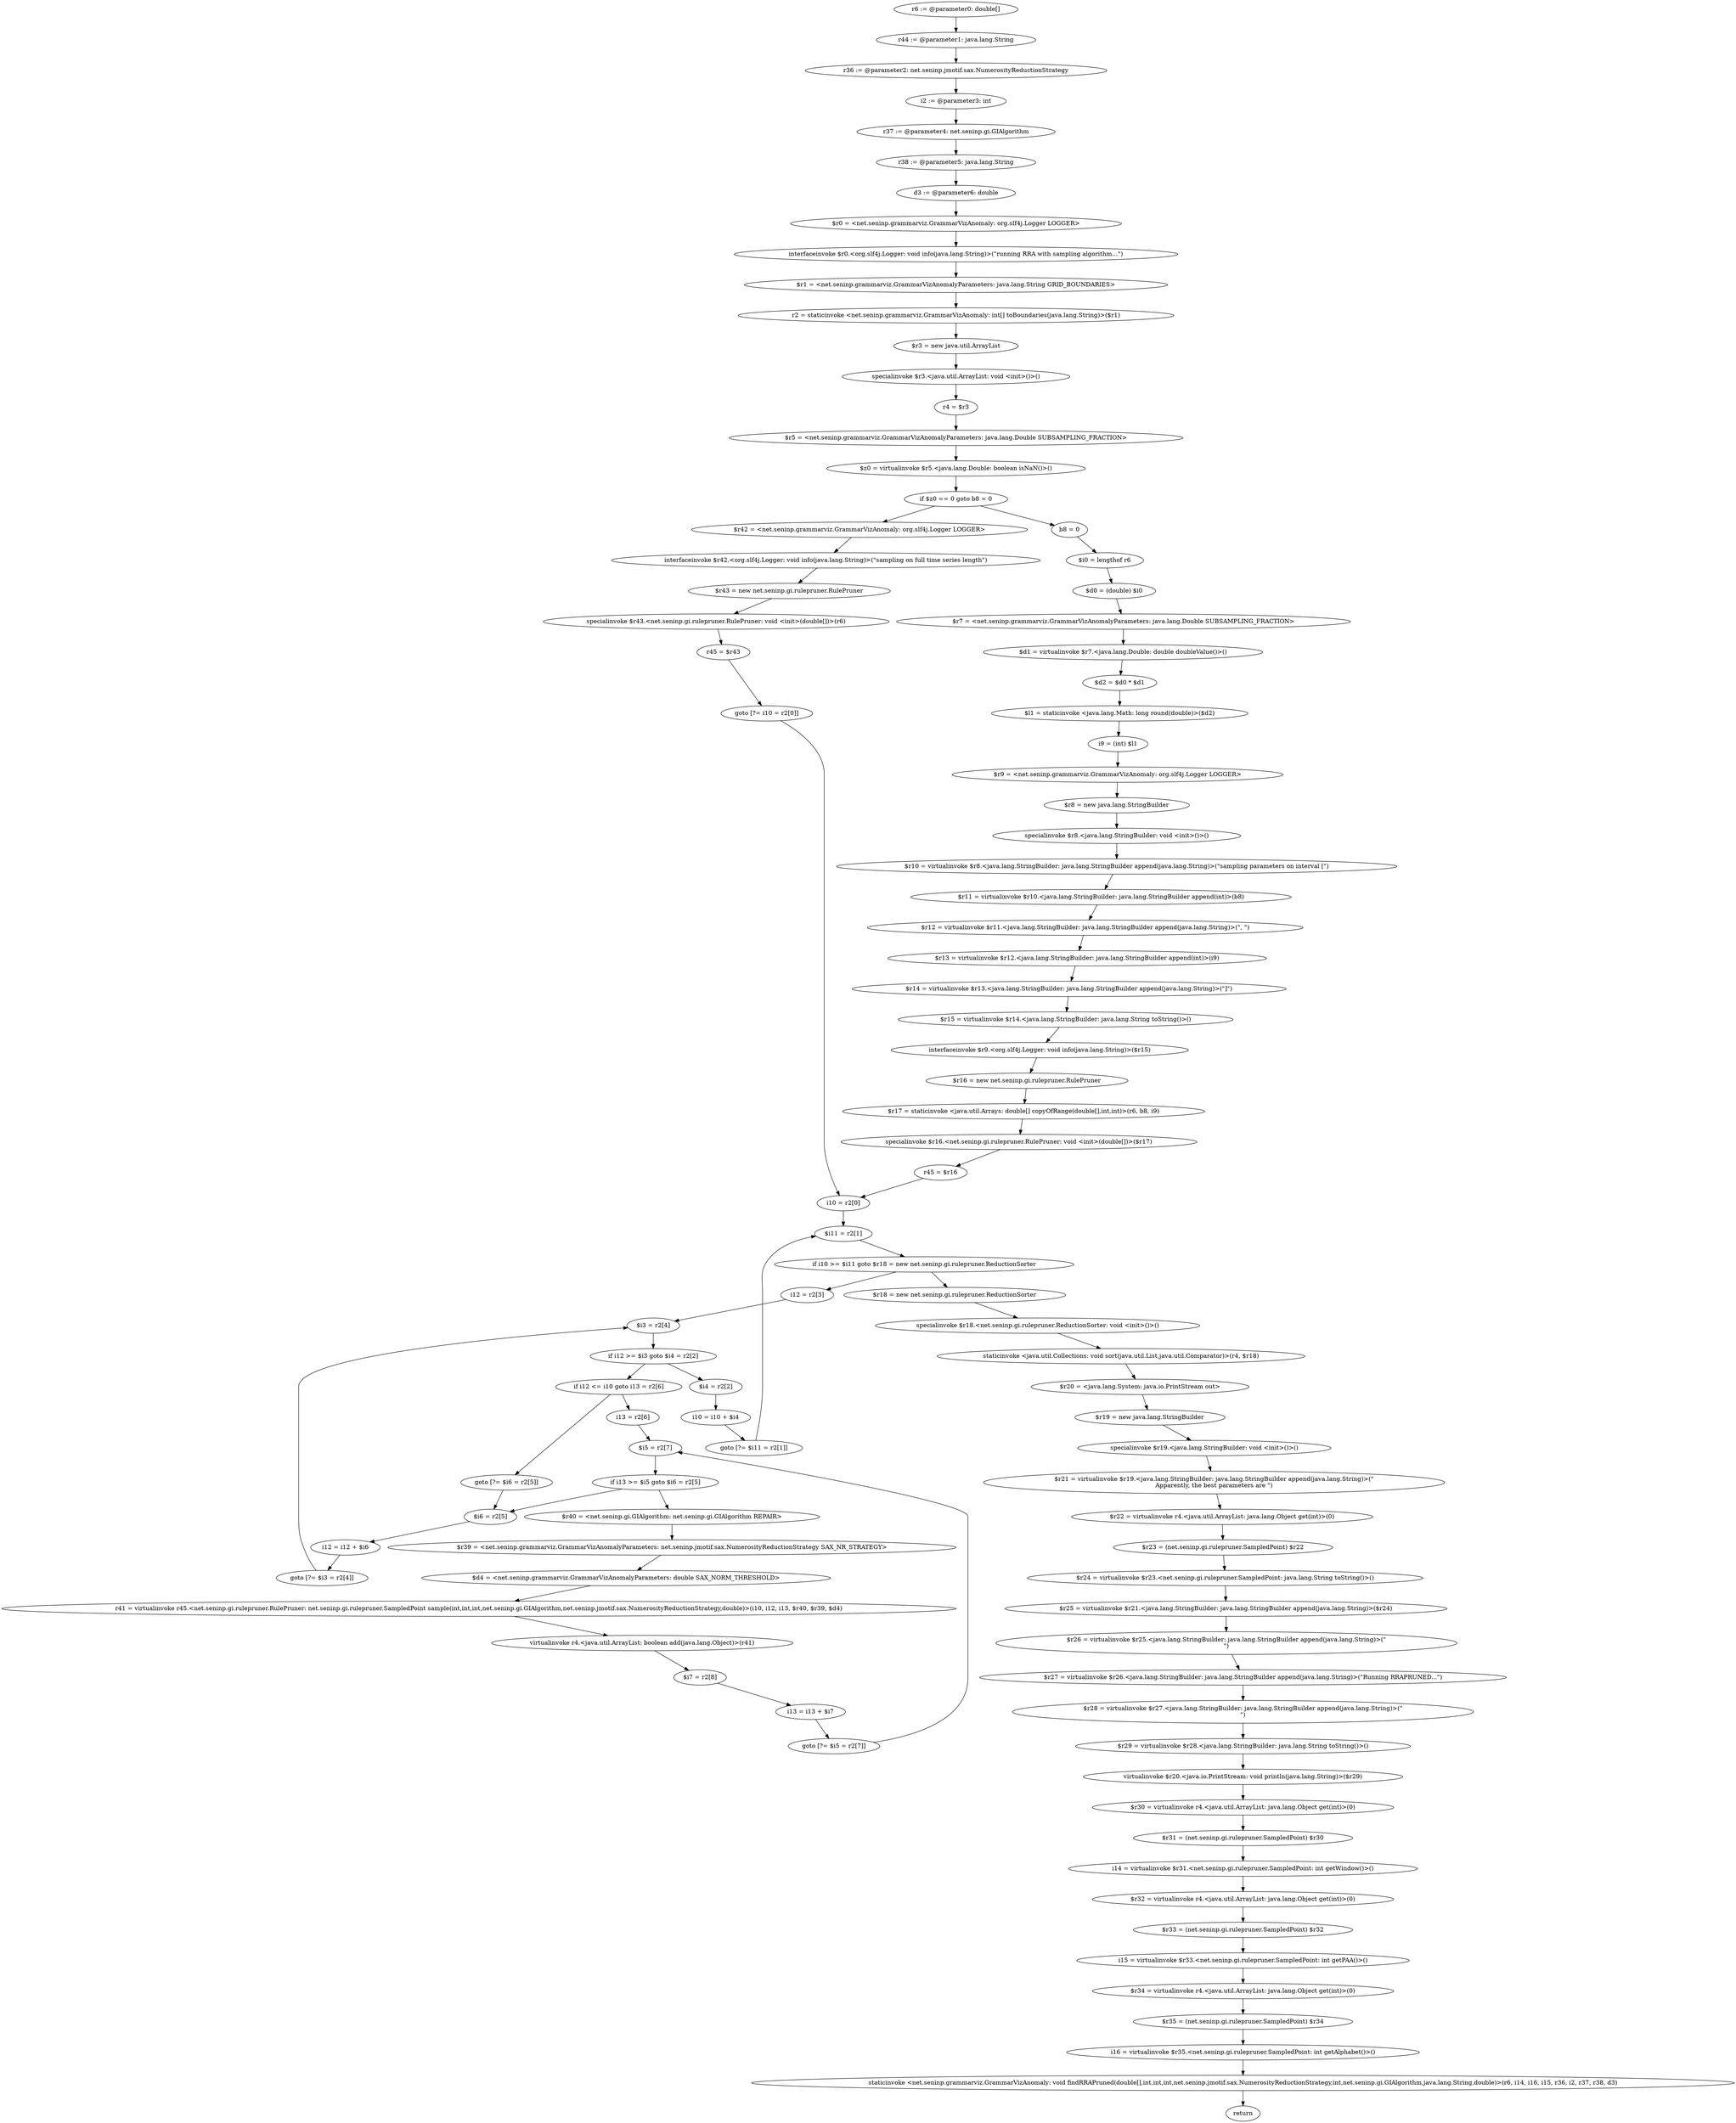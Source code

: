 digraph "unitGraph" {
    "r6 := @parameter0: double[]"
    "r44 := @parameter1: java.lang.String"
    "r36 := @parameter2: net.seninp.jmotif.sax.NumerosityReductionStrategy"
    "i2 := @parameter3: int"
    "r37 := @parameter4: net.seninp.gi.GIAlgorithm"
    "r38 := @parameter5: java.lang.String"
    "d3 := @parameter6: double"
    "$r0 = <net.seninp.grammarviz.GrammarVizAnomaly: org.slf4j.Logger LOGGER>"
    "interfaceinvoke $r0.<org.slf4j.Logger: void info(java.lang.String)>(\"running RRA with sampling algorithm...\")"
    "$r1 = <net.seninp.grammarviz.GrammarVizAnomalyParameters: java.lang.String GRID_BOUNDARIES>"
    "r2 = staticinvoke <net.seninp.grammarviz.GrammarVizAnomaly: int[] toBoundaries(java.lang.String)>($r1)"
    "$r3 = new java.util.ArrayList"
    "specialinvoke $r3.<java.util.ArrayList: void <init>()>()"
    "r4 = $r3"
    "$r5 = <net.seninp.grammarviz.GrammarVizAnomalyParameters: java.lang.Double SUBSAMPLING_FRACTION>"
    "$z0 = virtualinvoke $r5.<java.lang.Double: boolean isNaN()>()"
    "if $z0 == 0 goto b8 = 0"
    "$r42 = <net.seninp.grammarviz.GrammarVizAnomaly: org.slf4j.Logger LOGGER>"
    "interfaceinvoke $r42.<org.slf4j.Logger: void info(java.lang.String)>(\"sampling on full time series length\")"
    "$r43 = new net.seninp.gi.rulepruner.RulePruner"
    "specialinvoke $r43.<net.seninp.gi.rulepruner.RulePruner: void <init>(double[])>(r6)"
    "r45 = $r43"
    "goto [?= i10 = r2[0]]"
    "b8 = 0"
    "$i0 = lengthof r6"
    "$d0 = (double) $i0"
    "$r7 = <net.seninp.grammarviz.GrammarVizAnomalyParameters: java.lang.Double SUBSAMPLING_FRACTION>"
    "$d1 = virtualinvoke $r7.<java.lang.Double: double doubleValue()>()"
    "$d2 = $d0 * $d1"
    "$l1 = staticinvoke <java.lang.Math: long round(double)>($d2)"
    "i9 = (int) $l1"
    "$r9 = <net.seninp.grammarviz.GrammarVizAnomaly: org.slf4j.Logger LOGGER>"
    "$r8 = new java.lang.StringBuilder"
    "specialinvoke $r8.<java.lang.StringBuilder: void <init>()>()"
    "$r10 = virtualinvoke $r8.<java.lang.StringBuilder: java.lang.StringBuilder append(java.lang.String)>(\"sampling parameters on interval [\")"
    "$r11 = virtualinvoke $r10.<java.lang.StringBuilder: java.lang.StringBuilder append(int)>(b8)"
    "$r12 = virtualinvoke $r11.<java.lang.StringBuilder: java.lang.StringBuilder append(java.lang.String)>(\", \")"
    "$r13 = virtualinvoke $r12.<java.lang.StringBuilder: java.lang.StringBuilder append(int)>(i9)"
    "$r14 = virtualinvoke $r13.<java.lang.StringBuilder: java.lang.StringBuilder append(java.lang.String)>(\"]\")"
    "$r15 = virtualinvoke $r14.<java.lang.StringBuilder: java.lang.String toString()>()"
    "interfaceinvoke $r9.<org.slf4j.Logger: void info(java.lang.String)>($r15)"
    "$r16 = new net.seninp.gi.rulepruner.RulePruner"
    "$r17 = staticinvoke <java.util.Arrays: double[] copyOfRange(double[],int,int)>(r6, b8, i9)"
    "specialinvoke $r16.<net.seninp.gi.rulepruner.RulePruner: void <init>(double[])>($r17)"
    "r45 = $r16"
    "i10 = r2[0]"
    "$i11 = r2[1]"
    "if i10 >= $i11 goto $r18 = new net.seninp.gi.rulepruner.ReductionSorter"
    "i12 = r2[3]"
    "$i3 = r2[4]"
    "if i12 >= $i3 goto $i4 = r2[2]"
    "if i12 <= i10 goto i13 = r2[6]"
    "goto [?= $i6 = r2[5]]"
    "i13 = r2[6]"
    "$i5 = r2[7]"
    "if i13 >= $i5 goto $i6 = r2[5]"
    "$r40 = <net.seninp.gi.GIAlgorithm: net.seninp.gi.GIAlgorithm REPAIR>"
    "$r39 = <net.seninp.grammarviz.GrammarVizAnomalyParameters: net.seninp.jmotif.sax.NumerosityReductionStrategy SAX_NR_STRATEGY>"
    "$d4 = <net.seninp.grammarviz.GrammarVizAnomalyParameters: double SAX_NORM_THRESHOLD>"
    "r41 = virtualinvoke r45.<net.seninp.gi.rulepruner.RulePruner: net.seninp.gi.rulepruner.SampledPoint sample(int,int,int,net.seninp.gi.GIAlgorithm,net.seninp.jmotif.sax.NumerosityReductionStrategy,double)>(i10, i12, i13, $r40, $r39, $d4)"
    "virtualinvoke r4.<java.util.ArrayList: boolean add(java.lang.Object)>(r41)"
    "$i7 = r2[8]"
    "i13 = i13 + $i7"
    "goto [?= $i5 = r2[7]]"
    "$i6 = r2[5]"
    "i12 = i12 + $i6"
    "goto [?= $i3 = r2[4]]"
    "$i4 = r2[2]"
    "i10 = i10 + $i4"
    "goto [?= $i11 = r2[1]]"
    "$r18 = new net.seninp.gi.rulepruner.ReductionSorter"
    "specialinvoke $r18.<net.seninp.gi.rulepruner.ReductionSorter: void <init>()>()"
    "staticinvoke <java.util.Collections: void sort(java.util.List,java.util.Comparator)>(r4, $r18)"
    "$r20 = <java.lang.System: java.io.PrintStream out>"
    "$r19 = new java.lang.StringBuilder"
    "specialinvoke $r19.<java.lang.StringBuilder: void <init>()>()"
    "$r21 = virtualinvoke $r19.<java.lang.StringBuilder: java.lang.StringBuilder append(java.lang.String)>(\"\nApparently, the best parameters are \")"
    "$r22 = virtualinvoke r4.<java.util.ArrayList: java.lang.Object get(int)>(0)"
    "$r23 = (net.seninp.gi.rulepruner.SampledPoint) $r22"
    "$r24 = virtualinvoke $r23.<net.seninp.gi.rulepruner.SampledPoint: java.lang.String toString()>()"
    "$r25 = virtualinvoke $r21.<java.lang.StringBuilder: java.lang.StringBuilder append(java.lang.String)>($r24)"
    "$r26 = virtualinvoke $r25.<java.lang.StringBuilder: java.lang.StringBuilder append(java.lang.String)>(\"\n\")"
    "$r27 = virtualinvoke $r26.<java.lang.StringBuilder: java.lang.StringBuilder append(java.lang.String)>(\"Running RRAPRUNED...\")"
    "$r28 = virtualinvoke $r27.<java.lang.StringBuilder: java.lang.StringBuilder append(java.lang.String)>(\"\n\")"
    "$r29 = virtualinvoke $r28.<java.lang.StringBuilder: java.lang.String toString()>()"
    "virtualinvoke $r20.<java.io.PrintStream: void println(java.lang.String)>($r29)"
    "$r30 = virtualinvoke r4.<java.util.ArrayList: java.lang.Object get(int)>(0)"
    "$r31 = (net.seninp.gi.rulepruner.SampledPoint) $r30"
    "i14 = virtualinvoke $r31.<net.seninp.gi.rulepruner.SampledPoint: int getWindow()>()"
    "$r32 = virtualinvoke r4.<java.util.ArrayList: java.lang.Object get(int)>(0)"
    "$r33 = (net.seninp.gi.rulepruner.SampledPoint) $r32"
    "i15 = virtualinvoke $r33.<net.seninp.gi.rulepruner.SampledPoint: int getPAA()>()"
    "$r34 = virtualinvoke r4.<java.util.ArrayList: java.lang.Object get(int)>(0)"
    "$r35 = (net.seninp.gi.rulepruner.SampledPoint) $r34"
    "i16 = virtualinvoke $r35.<net.seninp.gi.rulepruner.SampledPoint: int getAlphabet()>()"
    "staticinvoke <net.seninp.grammarviz.GrammarVizAnomaly: void findRRAPruned(double[],int,int,int,net.seninp.jmotif.sax.NumerosityReductionStrategy,int,net.seninp.gi.GIAlgorithm,java.lang.String,double)>(r6, i14, i16, i15, r36, i2, r37, r38, d3)"
    "return"
    "r6 := @parameter0: double[]"->"r44 := @parameter1: java.lang.String";
    "r44 := @parameter1: java.lang.String"->"r36 := @parameter2: net.seninp.jmotif.sax.NumerosityReductionStrategy";
    "r36 := @parameter2: net.seninp.jmotif.sax.NumerosityReductionStrategy"->"i2 := @parameter3: int";
    "i2 := @parameter3: int"->"r37 := @parameter4: net.seninp.gi.GIAlgorithm";
    "r37 := @parameter4: net.seninp.gi.GIAlgorithm"->"r38 := @parameter5: java.lang.String";
    "r38 := @parameter5: java.lang.String"->"d3 := @parameter6: double";
    "d3 := @parameter6: double"->"$r0 = <net.seninp.grammarviz.GrammarVizAnomaly: org.slf4j.Logger LOGGER>";
    "$r0 = <net.seninp.grammarviz.GrammarVizAnomaly: org.slf4j.Logger LOGGER>"->"interfaceinvoke $r0.<org.slf4j.Logger: void info(java.lang.String)>(\"running RRA with sampling algorithm...\")";
    "interfaceinvoke $r0.<org.slf4j.Logger: void info(java.lang.String)>(\"running RRA with sampling algorithm...\")"->"$r1 = <net.seninp.grammarviz.GrammarVizAnomalyParameters: java.lang.String GRID_BOUNDARIES>";
    "$r1 = <net.seninp.grammarviz.GrammarVizAnomalyParameters: java.lang.String GRID_BOUNDARIES>"->"r2 = staticinvoke <net.seninp.grammarviz.GrammarVizAnomaly: int[] toBoundaries(java.lang.String)>($r1)";
    "r2 = staticinvoke <net.seninp.grammarviz.GrammarVizAnomaly: int[] toBoundaries(java.lang.String)>($r1)"->"$r3 = new java.util.ArrayList";
    "$r3 = new java.util.ArrayList"->"specialinvoke $r3.<java.util.ArrayList: void <init>()>()";
    "specialinvoke $r3.<java.util.ArrayList: void <init>()>()"->"r4 = $r3";
    "r4 = $r3"->"$r5 = <net.seninp.grammarviz.GrammarVizAnomalyParameters: java.lang.Double SUBSAMPLING_FRACTION>";
    "$r5 = <net.seninp.grammarviz.GrammarVizAnomalyParameters: java.lang.Double SUBSAMPLING_FRACTION>"->"$z0 = virtualinvoke $r5.<java.lang.Double: boolean isNaN()>()";
    "$z0 = virtualinvoke $r5.<java.lang.Double: boolean isNaN()>()"->"if $z0 == 0 goto b8 = 0";
    "if $z0 == 0 goto b8 = 0"->"$r42 = <net.seninp.grammarviz.GrammarVizAnomaly: org.slf4j.Logger LOGGER>";
    "if $z0 == 0 goto b8 = 0"->"b8 = 0";
    "$r42 = <net.seninp.grammarviz.GrammarVizAnomaly: org.slf4j.Logger LOGGER>"->"interfaceinvoke $r42.<org.slf4j.Logger: void info(java.lang.String)>(\"sampling on full time series length\")";
    "interfaceinvoke $r42.<org.slf4j.Logger: void info(java.lang.String)>(\"sampling on full time series length\")"->"$r43 = new net.seninp.gi.rulepruner.RulePruner";
    "$r43 = new net.seninp.gi.rulepruner.RulePruner"->"specialinvoke $r43.<net.seninp.gi.rulepruner.RulePruner: void <init>(double[])>(r6)";
    "specialinvoke $r43.<net.seninp.gi.rulepruner.RulePruner: void <init>(double[])>(r6)"->"r45 = $r43";
    "r45 = $r43"->"goto [?= i10 = r2[0]]";
    "goto [?= i10 = r2[0]]"->"i10 = r2[0]";
    "b8 = 0"->"$i0 = lengthof r6";
    "$i0 = lengthof r6"->"$d0 = (double) $i0";
    "$d0 = (double) $i0"->"$r7 = <net.seninp.grammarviz.GrammarVizAnomalyParameters: java.lang.Double SUBSAMPLING_FRACTION>";
    "$r7 = <net.seninp.grammarviz.GrammarVizAnomalyParameters: java.lang.Double SUBSAMPLING_FRACTION>"->"$d1 = virtualinvoke $r7.<java.lang.Double: double doubleValue()>()";
    "$d1 = virtualinvoke $r7.<java.lang.Double: double doubleValue()>()"->"$d2 = $d0 * $d1";
    "$d2 = $d0 * $d1"->"$l1 = staticinvoke <java.lang.Math: long round(double)>($d2)";
    "$l1 = staticinvoke <java.lang.Math: long round(double)>($d2)"->"i9 = (int) $l1";
    "i9 = (int) $l1"->"$r9 = <net.seninp.grammarviz.GrammarVizAnomaly: org.slf4j.Logger LOGGER>";
    "$r9 = <net.seninp.grammarviz.GrammarVizAnomaly: org.slf4j.Logger LOGGER>"->"$r8 = new java.lang.StringBuilder";
    "$r8 = new java.lang.StringBuilder"->"specialinvoke $r8.<java.lang.StringBuilder: void <init>()>()";
    "specialinvoke $r8.<java.lang.StringBuilder: void <init>()>()"->"$r10 = virtualinvoke $r8.<java.lang.StringBuilder: java.lang.StringBuilder append(java.lang.String)>(\"sampling parameters on interval [\")";
    "$r10 = virtualinvoke $r8.<java.lang.StringBuilder: java.lang.StringBuilder append(java.lang.String)>(\"sampling parameters on interval [\")"->"$r11 = virtualinvoke $r10.<java.lang.StringBuilder: java.lang.StringBuilder append(int)>(b8)";
    "$r11 = virtualinvoke $r10.<java.lang.StringBuilder: java.lang.StringBuilder append(int)>(b8)"->"$r12 = virtualinvoke $r11.<java.lang.StringBuilder: java.lang.StringBuilder append(java.lang.String)>(\", \")";
    "$r12 = virtualinvoke $r11.<java.lang.StringBuilder: java.lang.StringBuilder append(java.lang.String)>(\", \")"->"$r13 = virtualinvoke $r12.<java.lang.StringBuilder: java.lang.StringBuilder append(int)>(i9)";
    "$r13 = virtualinvoke $r12.<java.lang.StringBuilder: java.lang.StringBuilder append(int)>(i9)"->"$r14 = virtualinvoke $r13.<java.lang.StringBuilder: java.lang.StringBuilder append(java.lang.String)>(\"]\")";
    "$r14 = virtualinvoke $r13.<java.lang.StringBuilder: java.lang.StringBuilder append(java.lang.String)>(\"]\")"->"$r15 = virtualinvoke $r14.<java.lang.StringBuilder: java.lang.String toString()>()";
    "$r15 = virtualinvoke $r14.<java.lang.StringBuilder: java.lang.String toString()>()"->"interfaceinvoke $r9.<org.slf4j.Logger: void info(java.lang.String)>($r15)";
    "interfaceinvoke $r9.<org.slf4j.Logger: void info(java.lang.String)>($r15)"->"$r16 = new net.seninp.gi.rulepruner.RulePruner";
    "$r16 = new net.seninp.gi.rulepruner.RulePruner"->"$r17 = staticinvoke <java.util.Arrays: double[] copyOfRange(double[],int,int)>(r6, b8, i9)";
    "$r17 = staticinvoke <java.util.Arrays: double[] copyOfRange(double[],int,int)>(r6, b8, i9)"->"specialinvoke $r16.<net.seninp.gi.rulepruner.RulePruner: void <init>(double[])>($r17)";
    "specialinvoke $r16.<net.seninp.gi.rulepruner.RulePruner: void <init>(double[])>($r17)"->"r45 = $r16";
    "r45 = $r16"->"i10 = r2[0]";
    "i10 = r2[0]"->"$i11 = r2[1]";
    "$i11 = r2[1]"->"if i10 >= $i11 goto $r18 = new net.seninp.gi.rulepruner.ReductionSorter";
    "if i10 >= $i11 goto $r18 = new net.seninp.gi.rulepruner.ReductionSorter"->"i12 = r2[3]";
    "if i10 >= $i11 goto $r18 = new net.seninp.gi.rulepruner.ReductionSorter"->"$r18 = new net.seninp.gi.rulepruner.ReductionSorter";
    "i12 = r2[3]"->"$i3 = r2[4]";
    "$i3 = r2[4]"->"if i12 >= $i3 goto $i4 = r2[2]";
    "if i12 >= $i3 goto $i4 = r2[2]"->"if i12 <= i10 goto i13 = r2[6]";
    "if i12 >= $i3 goto $i4 = r2[2]"->"$i4 = r2[2]";
    "if i12 <= i10 goto i13 = r2[6]"->"goto [?= $i6 = r2[5]]";
    "if i12 <= i10 goto i13 = r2[6]"->"i13 = r2[6]";
    "goto [?= $i6 = r2[5]]"->"$i6 = r2[5]";
    "i13 = r2[6]"->"$i5 = r2[7]";
    "$i5 = r2[7]"->"if i13 >= $i5 goto $i6 = r2[5]";
    "if i13 >= $i5 goto $i6 = r2[5]"->"$r40 = <net.seninp.gi.GIAlgorithm: net.seninp.gi.GIAlgorithm REPAIR>";
    "if i13 >= $i5 goto $i6 = r2[5]"->"$i6 = r2[5]";
    "$r40 = <net.seninp.gi.GIAlgorithm: net.seninp.gi.GIAlgorithm REPAIR>"->"$r39 = <net.seninp.grammarviz.GrammarVizAnomalyParameters: net.seninp.jmotif.sax.NumerosityReductionStrategy SAX_NR_STRATEGY>";
    "$r39 = <net.seninp.grammarviz.GrammarVizAnomalyParameters: net.seninp.jmotif.sax.NumerosityReductionStrategy SAX_NR_STRATEGY>"->"$d4 = <net.seninp.grammarviz.GrammarVizAnomalyParameters: double SAX_NORM_THRESHOLD>";
    "$d4 = <net.seninp.grammarviz.GrammarVizAnomalyParameters: double SAX_NORM_THRESHOLD>"->"r41 = virtualinvoke r45.<net.seninp.gi.rulepruner.RulePruner: net.seninp.gi.rulepruner.SampledPoint sample(int,int,int,net.seninp.gi.GIAlgorithm,net.seninp.jmotif.sax.NumerosityReductionStrategy,double)>(i10, i12, i13, $r40, $r39, $d4)";
    "r41 = virtualinvoke r45.<net.seninp.gi.rulepruner.RulePruner: net.seninp.gi.rulepruner.SampledPoint sample(int,int,int,net.seninp.gi.GIAlgorithm,net.seninp.jmotif.sax.NumerosityReductionStrategy,double)>(i10, i12, i13, $r40, $r39, $d4)"->"virtualinvoke r4.<java.util.ArrayList: boolean add(java.lang.Object)>(r41)";
    "virtualinvoke r4.<java.util.ArrayList: boolean add(java.lang.Object)>(r41)"->"$i7 = r2[8]";
    "$i7 = r2[8]"->"i13 = i13 + $i7";
    "i13 = i13 + $i7"->"goto [?= $i5 = r2[7]]";
    "goto [?= $i5 = r2[7]]"->"$i5 = r2[7]";
    "$i6 = r2[5]"->"i12 = i12 + $i6";
    "i12 = i12 + $i6"->"goto [?= $i3 = r2[4]]";
    "goto [?= $i3 = r2[4]]"->"$i3 = r2[4]";
    "$i4 = r2[2]"->"i10 = i10 + $i4";
    "i10 = i10 + $i4"->"goto [?= $i11 = r2[1]]";
    "goto [?= $i11 = r2[1]]"->"$i11 = r2[1]";
    "$r18 = new net.seninp.gi.rulepruner.ReductionSorter"->"specialinvoke $r18.<net.seninp.gi.rulepruner.ReductionSorter: void <init>()>()";
    "specialinvoke $r18.<net.seninp.gi.rulepruner.ReductionSorter: void <init>()>()"->"staticinvoke <java.util.Collections: void sort(java.util.List,java.util.Comparator)>(r4, $r18)";
    "staticinvoke <java.util.Collections: void sort(java.util.List,java.util.Comparator)>(r4, $r18)"->"$r20 = <java.lang.System: java.io.PrintStream out>";
    "$r20 = <java.lang.System: java.io.PrintStream out>"->"$r19 = new java.lang.StringBuilder";
    "$r19 = new java.lang.StringBuilder"->"specialinvoke $r19.<java.lang.StringBuilder: void <init>()>()";
    "specialinvoke $r19.<java.lang.StringBuilder: void <init>()>()"->"$r21 = virtualinvoke $r19.<java.lang.StringBuilder: java.lang.StringBuilder append(java.lang.String)>(\"\nApparently, the best parameters are \")";
    "$r21 = virtualinvoke $r19.<java.lang.StringBuilder: java.lang.StringBuilder append(java.lang.String)>(\"\nApparently, the best parameters are \")"->"$r22 = virtualinvoke r4.<java.util.ArrayList: java.lang.Object get(int)>(0)";
    "$r22 = virtualinvoke r4.<java.util.ArrayList: java.lang.Object get(int)>(0)"->"$r23 = (net.seninp.gi.rulepruner.SampledPoint) $r22";
    "$r23 = (net.seninp.gi.rulepruner.SampledPoint) $r22"->"$r24 = virtualinvoke $r23.<net.seninp.gi.rulepruner.SampledPoint: java.lang.String toString()>()";
    "$r24 = virtualinvoke $r23.<net.seninp.gi.rulepruner.SampledPoint: java.lang.String toString()>()"->"$r25 = virtualinvoke $r21.<java.lang.StringBuilder: java.lang.StringBuilder append(java.lang.String)>($r24)";
    "$r25 = virtualinvoke $r21.<java.lang.StringBuilder: java.lang.StringBuilder append(java.lang.String)>($r24)"->"$r26 = virtualinvoke $r25.<java.lang.StringBuilder: java.lang.StringBuilder append(java.lang.String)>(\"\n\")";
    "$r26 = virtualinvoke $r25.<java.lang.StringBuilder: java.lang.StringBuilder append(java.lang.String)>(\"\n\")"->"$r27 = virtualinvoke $r26.<java.lang.StringBuilder: java.lang.StringBuilder append(java.lang.String)>(\"Running RRAPRUNED...\")";
    "$r27 = virtualinvoke $r26.<java.lang.StringBuilder: java.lang.StringBuilder append(java.lang.String)>(\"Running RRAPRUNED...\")"->"$r28 = virtualinvoke $r27.<java.lang.StringBuilder: java.lang.StringBuilder append(java.lang.String)>(\"\n\")";
    "$r28 = virtualinvoke $r27.<java.lang.StringBuilder: java.lang.StringBuilder append(java.lang.String)>(\"\n\")"->"$r29 = virtualinvoke $r28.<java.lang.StringBuilder: java.lang.String toString()>()";
    "$r29 = virtualinvoke $r28.<java.lang.StringBuilder: java.lang.String toString()>()"->"virtualinvoke $r20.<java.io.PrintStream: void println(java.lang.String)>($r29)";
    "virtualinvoke $r20.<java.io.PrintStream: void println(java.lang.String)>($r29)"->"$r30 = virtualinvoke r4.<java.util.ArrayList: java.lang.Object get(int)>(0)";
    "$r30 = virtualinvoke r4.<java.util.ArrayList: java.lang.Object get(int)>(0)"->"$r31 = (net.seninp.gi.rulepruner.SampledPoint) $r30";
    "$r31 = (net.seninp.gi.rulepruner.SampledPoint) $r30"->"i14 = virtualinvoke $r31.<net.seninp.gi.rulepruner.SampledPoint: int getWindow()>()";
    "i14 = virtualinvoke $r31.<net.seninp.gi.rulepruner.SampledPoint: int getWindow()>()"->"$r32 = virtualinvoke r4.<java.util.ArrayList: java.lang.Object get(int)>(0)";
    "$r32 = virtualinvoke r4.<java.util.ArrayList: java.lang.Object get(int)>(0)"->"$r33 = (net.seninp.gi.rulepruner.SampledPoint) $r32";
    "$r33 = (net.seninp.gi.rulepruner.SampledPoint) $r32"->"i15 = virtualinvoke $r33.<net.seninp.gi.rulepruner.SampledPoint: int getPAA()>()";
    "i15 = virtualinvoke $r33.<net.seninp.gi.rulepruner.SampledPoint: int getPAA()>()"->"$r34 = virtualinvoke r4.<java.util.ArrayList: java.lang.Object get(int)>(0)";
    "$r34 = virtualinvoke r4.<java.util.ArrayList: java.lang.Object get(int)>(0)"->"$r35 = (net.seninp.gi.rulepruner.SampledPoint) $r34";
    "$r35 = (net.seninp.gi.rulepruner.SampledPoint) $r34"->"i16 = virtualinvoke $r35.<net.seninp.gi.rulepruner.SampledPoint: int getAlphabet()>()";
    "i16 = virtualinvoke $r35.<net.seninp.gi.rulepruner.SampledPoint: int getAlphabet()>()"->"staticinvoke <net.seninp.grammarviz.GrammarVizAnomaly: void findRRAPruned(double[],int,int,int,net.seninp.jmotif.sax.NumerosityReductionStrategy,int,net.seninp.gi.GIAlgorithm,java.lang.String,double)>(r6, i14, i16, i15, r36, i2, r37, r38, d3)";
    "staticinvoke <net.seninp.grammarviz.GrammarVizAnomaly: void findRRAPruned(double[],int,int,int,net.seninp.jmotif.sax.NumerosityReductionStrategy,int,net.seninp.gi.GIAlgorithm,java.lang.String,double)>(r6, i14, i16, i15, r36, i2, r37, r38, d3)"->"return";
}
